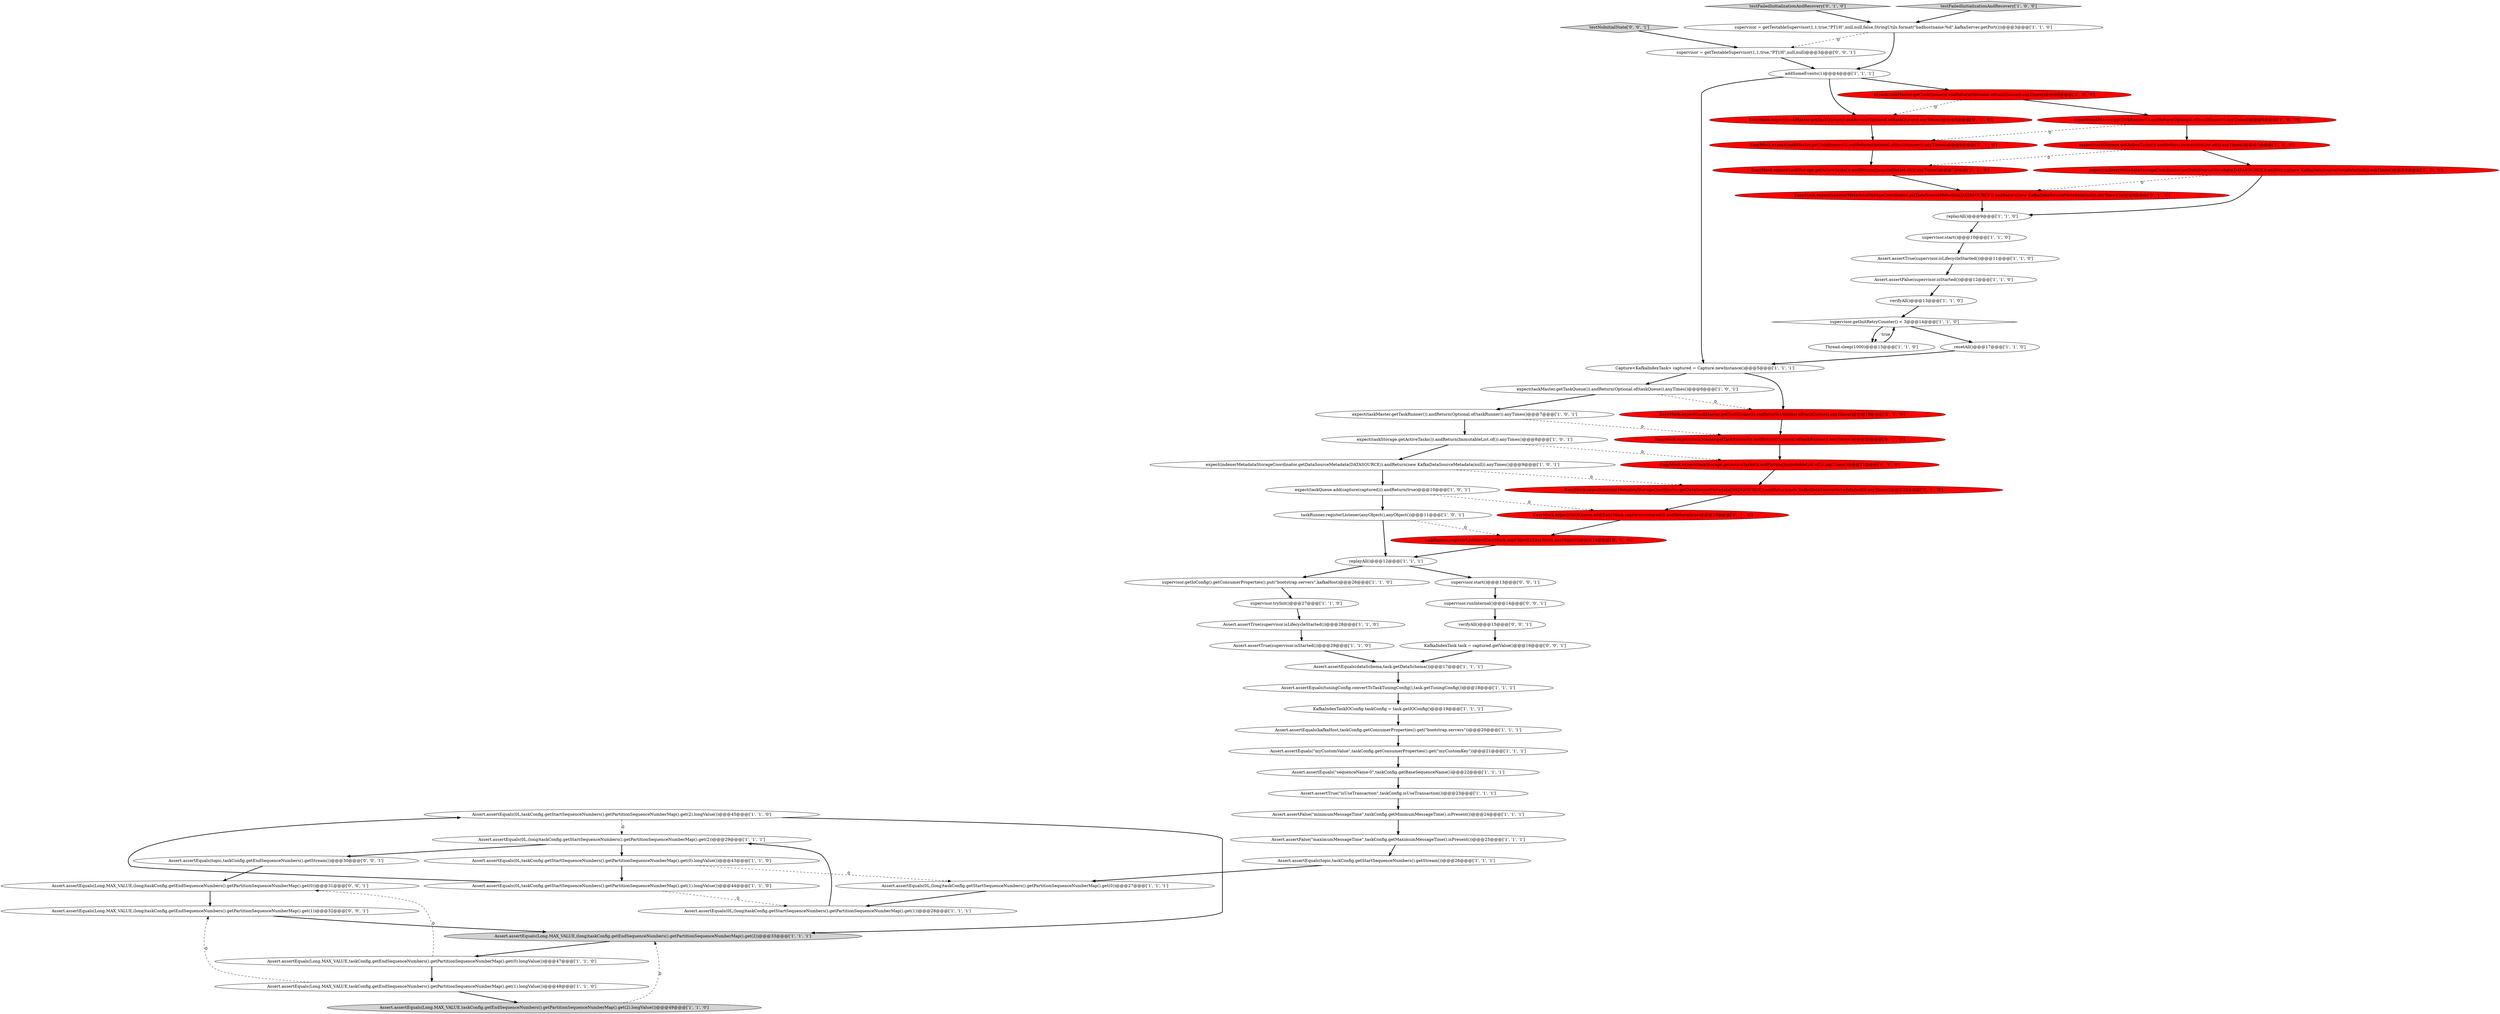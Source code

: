 digraph {
23 [style = filled, label = "Assert.assertEquals(0L,taskConfig.getStartSequenceNumbers().getPartitionSequenceNumberMap().get(2).longValue())@@@45@@@['1', '1', '0']", fillcolor = white, shape = ellipse image = "AAA0AAABBB1BBB"];
10 [style = filled, label = "Assert.assertEquals(0L,(long)taskConfig.getStartSequenceNumbers().getPartitionSequenceNumberMap().get(1))@@@28@@@['1', '1', '1']", fillcolor = white, shape = ellipse image = "AAA0AAABBB1BBB"];
52 [style = filled, label = "EasyMock.expect(taskStorage.getActiveTasks()).andReturn(ImmutableList.of()).anyTimes()@@@7@@@['0', '1', '0']", fillcolor = red, shape = ellipse image = "AAA1AAABBB2BBB"];
40 [style = filled, label = "supervisor.getIoConfig().getConsumerProperties().put(\"bootstrap.servers\",kafkaHost)@@@26@@@['1', '1', '0']", fillcolor = white, shape = ellipse image = "AAA0AAABBB1BBB"];
19 [style = filled, label = "Thread.sleep(1000)@@@15@@@['1', '1', '0']", fillcolor = white, shape = ellipse image = "AAA0AAABBB1BBB"];
11 [style = filled, label = "Assert.assertEquals(Long.MAX_VALUE,taskConfig.getEndSequenceNumbers().getPartitionSequenceNumberMap().get(1).longValue())@@@48@@@['1', '1', '0']", fillcolor = white, shape = ellipse image = "AAA0AAABBB1BBB"];
3 [style = filled, label = "Assert.assertFalse(supervisor.isStarted())@@@12@@@['1', '1', '0']", fillcolor = white, shape = ellipse image = "AAA0AAABBB1BBB"];
17 [style = filled, label = "replayAll()@@@12@@@['1', '1', '1']", fillcolor = white, shape = ellipse image = "AAA0AAABBB1BBB"];
54 [style = filled, label = "EasyMock.expect(taskStorage.getActiveTasks()).andReturn(ImmutableList.of()).anyTimes()@@@21@@@['0', '1', '0']", fillcolor = red, shape = ellipse image = "AAA1AAABBB2BBB"];
16 [style = filled, label = "supervisor.start()@@@10@@@['1', '1', '0']", fillcolor = white, shape = ellipse image = "AAA0AAABBB1BBB"];
55 [style = filled, label = "EasyMock.expect(taskQueue.add(EasyMock.capture(captured))).andReturn(true)@@@23@@@['0', '1', '0']", fillcolor = red, shape = ellipse image = "AAA1AAABBB2BBB"];
65 [style = filled, label = "supervisor = getTestableSupervisor(1,1,true,\"PT1H\",null,null)@@@3@@@['0', '0', '1']", fillcolor = white, shape = ellipse image = "AAA0AAABBB3BBB"];
28 [style = filled, label = "expect(taskMaster.getTaskQueue()).andReturn(Optional.of(taskQueue)).anyTimes()@@@6@@@['1', '0', '1']", fillcolor = white, shape = ellipse image = "AAA0AAABBB1BBB"];
50 [style = filled, label = "testFailedInitializationAndRecovery['0', '1', '0']", fillcolor = lightgray, shape = diamond image = "AAA0AAABBB2BBB"];
7 [style = filled, label = "supervisor.getInitRetryCounter() < 3@@@14@@@['1', '1', '0']", fillcolor = white, shape = diamond image = "AAA0AAABBB1BBB"];
48 [style = filled, label = "EasyMock.expect(taskMaster.getTaskRunner()).andReturn(Optional.of(taskRunner)).anyTimes()@@@20@@@['0', '1', '0']", fillcolor = red, shape = ellipse image = "AAA1AAABBB2BBB"];
1 [style = filled, label = "supervisor = getTestableSupervisor(1,1,true,\"PT1H\",null,null,false,StringUtils.format(\"badhostname:%d\",kafkaServer.getPort()))@@@3@@@['1', '1', '0']", fillcolor = white, shape = ellipse image = "AAA0AAABBB1BBB"];
59 [style = filled, label = "Assert.assertEquals(topic,taskConfig.getEndSequenceNumbers().getStream())@@@30@@@['0', '0', '1']", fillcolor = white, shape = ellipse image = "AAA0AAABBB3BBB"];
14 [style = filled, label = "expect(taskMaster.getTaskQueue()).andReturn(Optional.of(taskQueue)).anyTimes()@@@5@@@['1', '0', '0']", fillcolor = red, shape = ellipse image = "AAA1AAABBB1BBB"];
34 [style = filled, label = "Assert.assertFalse(\"maximumMessageTime\",taskConfig.getMaximumMessageTime().isPresent())@@@25@@@['1', '1', '1']", fillcolor = white, shape = ellipse image = "AAA0AAABBB1BBB"];
60 [style = filled, label = "supervisor.start()@@@13@@@['0', '0', '1']", fillcolor = white, shape = ellipse image = "AAA0AAABBB3BBB"];
30 [style = filled, label = "Capture<KafkaIndexTask> captured = Capture.newInstance()@@@5@@@['1', '1', '1']", fillcolor = white, shape = ellipse image = "AAA0AAABBB1BBB"];
24 [style = filled, label = "expect(taskStorage.getActiveTasks()).andReturn(ImmutableList.of()).anyTimes()@@@8@@@['1', '0', '1']", fillcolor = white, shape = ellipse image = "AAA0AAABBB1BBB"];
42 [style = filled, label = "expect(taskMaster.getTaskRunner()).andReturn(Optional.of(taskRunner)).anyTimes()@@@7@@@['1', '0', '1']", fillcolor = white, shape = ellipse image = "AAA0AAABBB1BBB"];
46 [style = filled, label = "Assert.assertTrue(supervisor.isStarted())@@@29@@@['1', '1', '0']", fillcolor = white, shape = ellipse image = "AAA0AAABBB1BBB"];
62 [style = filled, label = "verifyAll()@@@15@@@['0', '0', '1']", fillcolor = white, shape = ellipse image = "AAA0AAABBB3BBB"];
2 [style = filled, label = "Assert.assertTrue(supervisor.isLifecycleStarted())@@@28@@@['1', '1', '0']", fillcolor = white, shape = ellipse image = "AAA0AAABBB1BBB"];
33 [style = filled, label = "Assert.assertEquals(0L,(long)taskConfig.getStartSequenceNumbers().getPartitionSequenceNumberMap().get(2))@@@29@@@['1', '1', '1']", fillcolor = white, shape = ellipse image = "AAA0AAABBB1BBB"];
53 [style = filled, label = "EasyMock.expect(taskMaster.getTaskQueue()).andReturn(Optional.of(taskQueue)).anyTimes()@@@5@@@['0', '1', '0']", fillcolor = red, shape = ellipse image = "AAA1AAABBB2BBB"];
6 [style = filled, label = "Assert.assertTrue(supervisor.isLifecycleStarted())@@@11@@@['1', '1', '0']", fillcolor = white, shape = ellipse image = "AAA0AAABBB1BBB"];
29 [style = filled, label = "Assert.assertEquals(Long.MAX_VALUE,(long)taskConfig.getEndSequenceNumbers().getPartitionSequenceNumberMap().get(2))@@@33@@@['1', '1', '1']", fillcolor = lightgray, shape = ellipse image = "AAA0AAABBB1BBB"];
58 [style = filled, label = "supervisor.runInternal()@@@14@@@['0', '0', '1']", fillcolor = white, shape = ellipse image = "AAA0AAABBB3BBB"];
44 [style = filled, label = "replayAll()@@@9@@@['1', '1', '0']", fillcolor = white, shape = ellipse image = "AAA0AAABBB1BBB"];
20 [style = filled, label = "Assert.assertEquals(0L,taskConfig.getStartSequenceNumbers().getPartitionSequenceNumberMap().get(0).longValue())@@@43@@@['1', '1', '0']", fillcolor = white, shape = ellipse image = "AAA0AAABBB1BBB"];
51 [style = filled, label = "EasyMock.expect(taskMaster.getTaskQueue()).andReturn(Optional.of(taskQueue)).anyTimes()@@@19@@@['0', '1', '0']", fillcolor = red, shape = ellipse image = "AAA1AAABBB2BBB"];
18 [style = filled, label = "Assert.assertEquals(topic,taskConfig.getStartSequenceNumbers().getStream())@@@26@@@['1', '1', '1']", fillcolor = white, shape = ellipse image = "AAA0AAABBB1BBB"];
66 [style = filled, label = "KafkaIndexTask task = captured.getValue()@@@16@@@['0', '0', '1']", fillcolor = white, shape = ellipse image = "AAA0AAABBB3BBB"];
9 [style = filled, label = "expect(taskQueue.add(capture(captured))).andReturn(true)@@@10@@@['1', '0', '1']", fillcolor = white, shape = ellipse image = "AAA0AAABBB1BBB"];
26 [style = filled, label = "expect(indexerMetadataStorageCoordinator.getDataSourceMetadata(DATASOURCE)).andReturn(new KafkaDataSourceMetadata(null)).anyTimes()@@@8@@@['1', '0', '0']", fillcolor = red, shape = ellipse image = "AAA1AAABBB1BBB"];
12 [style = filled, label = "KafkaIndexTaskIOConfig taskConfig = task.getIOConfig()@@@19@@@['1', '1', '1']", fillcolor = white, shape = ellipse image = "AAA0AAABBB1BBB"];
27 [style = filled, label = "Assert.assertEquals(\"myCustomValue\",taskConfig.getConsumerProperties().get(\"myCustomKey\"))@@@21@@@['1', '1', '1']", fillcolor = white, shape = ellipse image = "AAA0AAABBB1BBB"];
5 [style = filled, label = "expect(taskMaster.getTaskRunner()).andReturn(Optional.of(taskRunner)).anyTimes()@@@6@@@['1', '0', '0']", fillcolor = red, shape = ellipse image = "AAA1AAABBB1BBB"];
22 [style = filled, label = "Assert.assertFalse(\"minimumMessageTime\",taskConfig.getMinimumMessageTime().isPresent())@@@24@@@['1', '1', '1']", fillcolor = white, shape = ellipse image = "AAA0AAABBB1BBB"];
21 [style = filled, label = "Assert.assertEquals(dataSchema,task.getDataSchema())@@@17@@@['1', '1', '1']", fillcolor = white, shape = ellipse image = "AAA0AAABBB1BBB"];
56 [style = filled, label = "taskRunner.registerListener(EasyMock.anyObject(),EasyMock.anyObject())@@@24@@@['0', '1', '0']", fillcolor = red, shape = ellipse image = "AAA1AAABBB2BBB"];
47 [style = filled, label = "EasyMock.expect(taskMaster.getTaskRunner()).andReturn(Optional.of(taskRunner)).anyTimes()@@@6@@@['0', '1', '0']", fillcolor = red, shape = ellipse image = "AAA1AAABBB2BBB"];
57 [style = filled, label = "EasyMock.expect(indexerMetadataStorageCoordinator.getDataSourceMetadata(DATASOURCE)).andReturn(new KafkaDataSourceMetadata(null)).anyTimes()@@@22@@@['0', '1', '0']", fillcolor = red, shape = ellipse image = "AAA1AAABBB2BBB"];
15 [style = filled, label = "Assert.assertTrue(\"isUseTransaction\",taskConfig.isUseTransaction())@@@23@@@['1', '1', '1']", fillcolor = white, shape = ellipse image = "AAA0AAABBB1BBB"];
32 [style = filled, label = "expect(indexerMetadataStorageCoordinator.getDataSourceMetadata(DATASOURCE)).andReturn(new KafkaDataSourceMetadata(null)).anyTimes()@@@9@@@['1', '0', '1']", fillcolor = white, shape = ellipse image = "AAA0AAABBB1BBB"];
36 [style = filled, label = "testFailedInitializationAndRecovery['1', '0', '0']", fillcolor = lightgray, shape = diamond image = "AAA0AAABBB1BBB"];
13 [style = filled, label = "Assert.assertEquals(\"sequenceName-0\",taskConfig.getBaseSequenceName())@@@22@@@['1', '1', '1']", fillcolor = white, shape = ellipse image = "AAA0AAABBB1BBB"];
43 [style = filled, label = "Assert.assertEquals(tuningConfig.convertToTaskTuningConfig(),task.getTuningConfig())@@@18@@@['1', '1', '1']", fillcolor = white, shape = ellipse image = "AAA0AAABBB1BBB"];
31 [style = filled, label = "Assert.assertEquals(Long.MAX_VALUE,taskConfig.getEndSequenceNumbers().getPartitionSequenceNumberMap().get(0).longValue())@@@47@@@['1', '1', '0']", fillcolor = white, shape = ellipse image = "AAA0AAABBB1BBB"];
49 [style = filled, label = "EasyMock.expect(indexerMetadataStorageCoordinator.getDataSourceMetadata(DATASOURCE)).andReturn(new KafkaDataSourceMetadata(null)).anyTimes()@@@8@@@['0', '1', '0']", fillcolor = red, shape = ellipse image = "AAA1AAABBB2BBB"];
37 [style = filled, label = "Assert.assertEquals(kafkaHost,taskConfig.getConsumerProperties().get(\"bootstrap.servers\"))@@@20@@@['1', '1', '1']", fillcolor = white, shape = ellipse image = "AAA0AAABBB1BBB"];
0 [style = filled, label = "Assert.assertEquals(0L,(long)taskConfig.getStartSequenceNumbers().getPartitionSequenceNumberMap().get(0))@@@27@@@['1', '1', '1']", fillcolor = white, shape = ellipse image = "AAA0AAABBB1BBB"];
8 [style = filled, label = "addSomeEvents(1)@@@4@@@['1', '1', '1']", fillcolor = white, shape = ellipse image = "AAA0AAABBB1BBB"];
25 [style = filled, label = "Assert.assertEquals(Long.MAX_VALUE,taskConfig.getEndSequenceNumbers().getPartitionSequenceNumberMap().get(2).longValue())@@@49@@@['1', '1', '0']", fillcolor = lightgray, shape = ellipse image = "AAA0AAABBB1BBB"];
45 [style = filled, label = "resetAll()@@@17@@@['1', '1', '0']", fillcolor = white, shape = ellipse image = "AAA0AAABBB1BBB"];
64 [style = filled, label = "Assert.assertEquals(Long.MAX_VALUE,(long)taskConfig.getEndSequenceNumbers().getPartitionSequenceNumberMap().get(1))@@@32@@@['0', '0', '1']", fillcolor = white, shape = ellipse image = "AAA0AAABBB3BBB"];
61 [style = filled, label = "testNoInitialState['0', '0', '1']", fillcolor = lightgray, shape = diamond image = "AAA0AAABBB3BBB"];
63 [style = filled, label = "Assert.assertEquals(Long.MAX_VALUE,(long)taskConfig.getEndSequenceNumbers().getPartitionSequenceNumberMap().get(0))@@@31@@@['0', '0', '1']", fillcolor = white, shape = ellipse image = "AAA0AAABBB3BBB"];
35 [style = filled, label = "taskRunner.registerListener(anyObject(),anyObject())@@@11@@@['1', '0', '1']", fillcolor = white, shape = ellipse image = "AAA0AAABBB1BBB"];
39 [style = filled, label = "Assert.assertEquals(0L,taskConfig.getStartSequenceNumbers().getPartitionSequenceNumberMap().get(1).longValue())@@@44@@@['1', '1', '0']", fillcolor = white, shape = ellipse image = "AAA0AAABBB1BBB"];
38 [style = filled, label = "supervisor.tryInit()@@@27@@@['1', '1', '0']", fillcolor = white, shape = ellipse image = "AAA0AAABBB1BBB"];
4 [style = filled, label = "verifyAll()@@@13@@@['1', '1', '0']", fillcolor = white, shape = ellipse image = "AAA0AAABBB1BBB"];
41 [style = filled, label = "expect(taskStorage.getActiveTasks()).andReturn(ImmutableList.of()).anyTimes()@@@7@@@['1', '0', '0']", fillcolor = red, shape = ellipse image = "AAA1AAABBB1BBB"];
27->13 [style = bold, label=""];
8->30 [style = bold, label=""];
6->3 [style = bold, label=""];
37->27 [style = bold, label=""];
31->63 [style = dashed, label="0"];
54->57 [style = bold, label=""];
21->43 [style = bold, label=""];
24->32 [style = bold, label=""];
34->18 [style = bold, label=""];
20->0 [style = dashed, label="0"];
53->47 [style = bold, label=""];
40->38 [style = bold, label=""];
26->49 [style = dashed, label="0"];
45->30 [style = bold, label=""];
3->4 [style = bold, label=""];
9->35 [style = bold, label=""];
48->54 [style = bold, label=""];
23->29 [style = bold, label=""];
46->21 [style = bold, label=""];
51->48 [style = bold, label=""];
30->28 [style = bold, label=""];
58->62 [style = bold, label=""];
39->23 [style = bold, label=""];
28->42 [style = bold, label=""];
8->53 [style = bold, label=""];
18->0 [style = bold, label=""];
11->25 [style = bold, label=""];
57->55 [style = bold, label=""];
16->6 [style = bold, label=""];
35->56 [style = dashed, label="0"];
1->65 [style = dashed, label="0"];
12->37 [style = bold, label=""];
31->11 [style = bold, label=""];
38->2 [style = bold, label=""];
44->16 [style = bold, label=""];
43->12 [style = bold, label=""];
59->63 [style = bold, label=""];
35->17 [style = bold, label=""];
20->39 [style = bold, label=""];
13->15 [style = bold, label=""];
65->8 [style = bold, label=""];
9->55 [style = dashed, label="0"];
1->8 [style = bold, label=""];
61->65 [style = bold, label=""];
11->64 [style = dashed, label="0"];
49->44 [style = bold, label=""];
17->60 [style = bold, label=""];
64->29 [style = bold, label=""];
8->14 [style = bold, label=""];
17->40 [style = bold, label=""];
62->66 [style = bold, label=""];
42->24 [style = bold, label=""];
28->51 [style = dashed, label="0"];
23->33 [style = dashed, label="0"];
4->7 [style = bold, label=""];
42->48 [style = dashed, label="0"];
15->22 [style = bold, label=""];
32->57 [style = dashed, label="0"];
60->58 [style = bold, label=""];
32->9 [style = bold, label=""];
26->44 [style = bold, label=""];
39->10 [style = dashed, label="0"];
66->21 [style = bold, label=""];
33->59 [style = bold, label=""];
10->33 [style = bold, label=""];
47->52 [style = bold, label=""];
7->19 [style = bold, label=""];
41->52 [style = dashed, label="0"];
14->5 [style = bold, label=""];
2->46 [style = bold, label=""];
14->53 [style = dashed, label="0"];
33->20 [style = bold, label=""];
52->49 [style = bold, label=""];
7->19 [style = dotted, label="true"];
63->64 [style = bold, label=""];
5->47 [style = dashed, label="0"];
29->31 [style = bold, label=""];
36->1 [style = bold, label=""];
55->56 [style = bold, label=""];
56->17 [style = bold, label=""];
7->45 [style = bold, label=""];
30->51 [style = bold, label=""];
0->10 [style = bold, label=""];
5->41 [style = bold, label=""];
24->54 [style = dashed, label="0"];
50->1 [style = bold, label=""];
22->34 [style = bold, label=""];
25->29 [style = dashed, label="0"];
41->26 [style = bold, label=""];
19->7 [style = bold, label=""];
}
